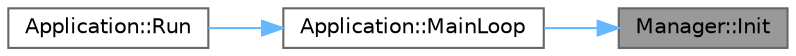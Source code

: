 digraph "Manager::Init"
{
 // LATEX_PDF_SIZE
  bgcolor="transparent";
  edge [fontname=Helvetica,fontsize=10,labelfontname=Helvetica,labelfontsize=10];
  node [fontname=Helvetica,fontsize=10,shape=box,height=0.2,width=0.4];
  rankdir="RL";
  Node1 [id="Node000001",label="Manager::Init",height=0.2,width=0.4,color="gray40", fillcolor="grey60", style="filled", fontcolor="black",tooltip="Managerクラスの初期化"];
  Node1 -> Node2 [id="edge1_Node000001_Node000002",dir="back",color="steelblue1",style="solid",tooltip=" "];
  Node2 [id="Node000002",label="Application::MainLoop",height=0.2,width=0.4,color="grey40", fillcolor="white", style="filled",URL="$class_application.html#aa2fb4766fcbc345920bbf26cdc5df15b",tooltip="メインループを実行します。"];
  Node2 -> Node3 [id="edge2_Node000002_Node000003",dir="back",color="steelblue1",style="solid",tooltip=" "];
  Node3 [id="Node000003",label="Application::Run",height=0.2,width=0.4,color="grey40", fillcolor="white", style="filled",URL="$class_application.html#aaf09cd6cb412086dc039e28cdb059f0d",tooltip="アプリケーションを実行します。"];
}
